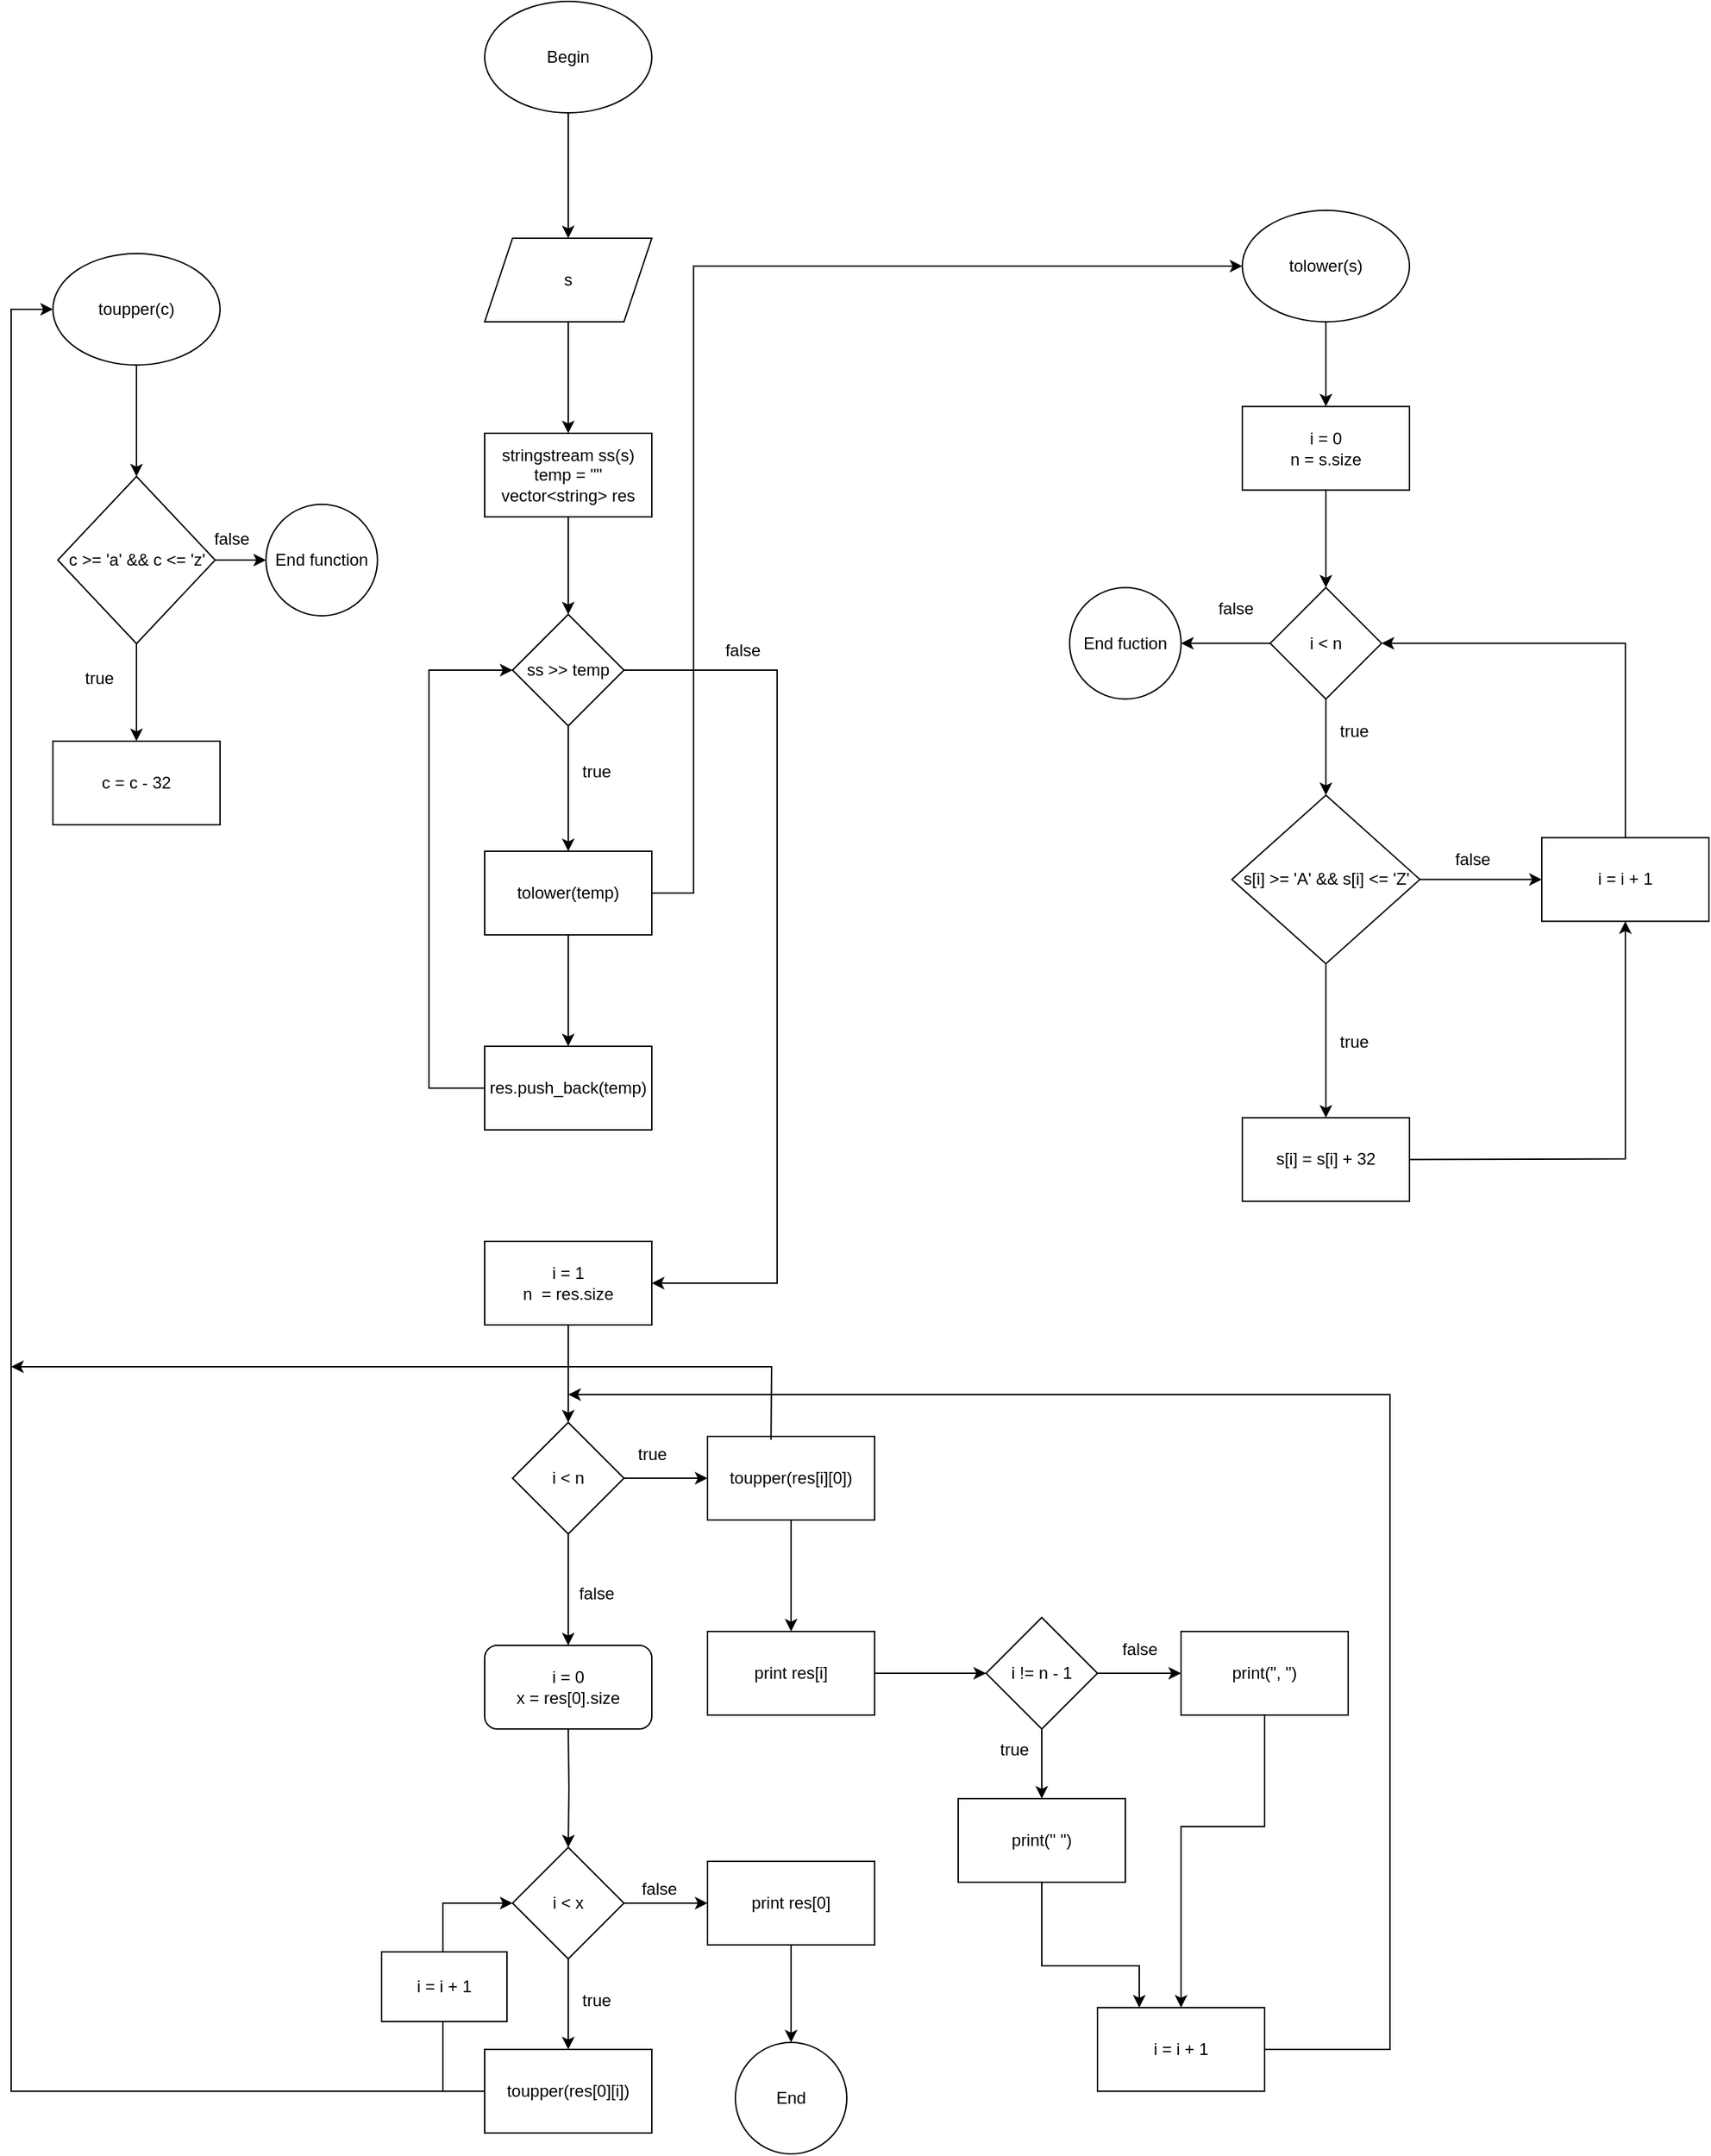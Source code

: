 <mxfile version="22.1.21" type="device">
  <diagram name="Page-1" id="5zLj5Y5tr48tQrBeZHn-">
    <mxGraphModel dx="4731" dy="881" grid="1" gridSize="10" guides="1" tooltips="1" connect="1" arrows="1" fold="1" page="1" pageScale="1" pageWidth="827" pageHeight="1169" math="0" shadow="0">
      <root>
        <mxCell id="0" />
        <mxCell id="1" parent="0" />
        <mxCell id="8-NLuPH6pnUKN8YHv2R4-1" value="" style="edgeStyle=orthogonalEdgeStyle;rounded=0;orthogonalLoop=1;jettySize=auto;html=1;" edge="1" parent="1" source="8-NLuPH6pnUKN8YHv2R4-2" target="8-NLuPH6pnUKN8YHv2R4-5">
          <mxGeometry relative="1" as="geometry" />
        </mxCell>
        <mxCell id="8-NLuPH6pnUKN8YHv2R4-2" value="toupper(c)" style="ellipse;whiteSpace=wrap;html=1;" vertex="1" parent="1">
          <mxGeometry x="-3220" y="311" width="120" height="80" as="geometry" />
        </mxCell>
        <mxCell id="8-NLuPH6pnUKN8YHv2R4-3" value="" style="edgeStyle=orthogonalEdgeStyle;rounded=0;orthogonalLoop=1;jettySize=auto;html=1;" edge="1" parent="1" source="8-NLuPH6pnUKN8YHv2R4-5" target="8-NLuPH6pnUKN8YHv2R4-6">
          <mxGeometry relative="1" as="geometry" />
        </mxCell>
        <mxCell id="8-NLuPH6pnUKN8YHv2R4-4" value="" style="edgeStyle=orthogonalEdgeStyle;rounded=0;orthogonalLoop=1;jettySize=auto;html=1;" edge="1" parent="1" source="8-NLuPH6pnUKN8YHv2R4-5" target="8-NLuPH6pnUKN8YHv2R4-8">
          <mxGeometry relative="1" as="geometry" />
        </mxCell>
        <mxCell id="8-NLuPH6pnUKN8YHv2R4-5" value="c &amp;gt;= &#39;a&#39; &amp;amp;&amp;amp; c &amp;lt;= &#39;z&#39;" style="rhombus;whiteSpace=wrap;html=1;" vertex="1" parent="1">
          <mxGeometry x="-3216.5" y="471" width="113" height="120" as="geometry" />
        </mxCell>
        <mxCell id="8-NLuPH6pnUKN8YHv2R4-6" value="c = c - 32" style="whiteSpace=wrap;html=1;" vertex="1" parent="1">
          <mxGeometry x="-3220" y="661" width="120" height="60" as="geometry" />
        </mxCell>
        <mxCell id="8-NLuPH6pnUKN8YHv2R4-7" value="true" style="text;html=1;align=center;verticalAlign=middle;resizable=0;points=[];autosize=1;strokeColor=none;fillColor=none;" vertex="1" parent="1">
          <mxGeometry x="-3207" y="601" width="40" height="30" as="geometry" />
        </mxCell>
        <mxCell id="8-NLuPH6pnUKN8YHv2R4-8" value="End function" style="ellipse;whiteSpace=wrap;html=1;" vertex="1" parent="1">
          <mxGeometry x="-3067" y="491" width="80" height="80" as="geometry" />
        </mxCell>
        <mxCell id="8-NLuPH6pnUKN8YHv2R4-9" value="false" style="text;html=1;align=center;verticalAlign=middle;resizable=0;points=[];autosize=1;strokeColor=none;fillColor=none;" vertex="1" parent="1">
          <mxGeometry x="-3117" y="501" width="50" height="30" as="geometry" />
        </mxCell>
        <mxCell id="8-NLuPH6pnUKN8YHv2R4-10" value="" style="edgeStyle=orthogonalEdgeStyle;rounded=0;orthogonalLoop=1;jettySize=auto;html=1;" edge="1" parent="1" source="8-NLuPH6pnUKN8YHv2R4-11" target="8-NLuPH6pnUKN8YHv2R4-13">
          <mxGeometry relative="1" as="geometry" />
        </mxCell>
        <mxCell id="8-NLuPH6pnUKN8YHv2R4-11" value="Begin" style="ellipse;whiteSpace=wrap;html=1;" vertex="1" parent="1">
          <mxGeometry x="-2910" y="130" width="120" height="80" as="geometry" />
        </mxCell>
        <mxCell id="8-NLuPH6pnUKN8YHv2R4-12" value="" style="edgeStyle=orthogonalEdgeStyle;rounded=0;orthogonalLoop=1;jettySize=auto;html=1;" edge="1" parent="1" source="8-NLuPH6pnUKN8YHv2R4-13" target="8-NLuPH6pnUKN8YHv2R4-16">
          <mxGeometry relative="1" as="geometry" />
        </mxCell>
        <mxCell id="8-NLuPH6pnUKN8YHv2R4-13" value="s" style="shape=parallelogram;perimeter=parallelogramPerimeter;whiteSpace=wrap;html=1;fixedSize=1;" vertex="1" parent="1">
          <mxGeometry x="-2910" y="300" width="120" height="60" as="geometry" />
        </mxCell>
        <mxCell id="8-NLuPH6pnUKN8YHv2R4-14" value="" style="edgeStyle=orthogonalEdgeStyle;rounded=0;orthogonalLoop=1;jettySize=auto;html=1;" edge="1" parent="1" source="8-NLuPH6pnUKN8YHv2R4-16" target="8-NLuPH6pnUKN8YHv2R4-18">
          <mxGeometry relative="1" as="geometry" />
        </mxCell>
        <mxCell id="8-NLuPH6pnUKN8YHv2R4-16" value="stringstream ss(s)&lt;br&gt;temp = &quot;&quot;&lt;br&gt;vector&amp;lt;string&amp;gt; res" style="whiteSpace=wrap;html=1;" vertex="1" parent="1">
          <mxGeometry x="-2910" y="440" width="120" height="60" as="geometry" />
        </mxCell>
        <mxCell id="8-NLuPH6pnUKN8YHv2R4-17" value="" style="edgeStyle=orthogonalEdgeStyle;rounded=0;orthogonalLoop=1;jettySize=auto;html=1;" edge="1" parent="1" source="8-NLuPH6pnUKN8YHv2R4-18" target="8-NLuPH6pnUKN8YHv2R4-20">
          <mxGeometry relative="1" as="geometry" />
        </mxCell>
        <mxCell id="8-NLuPH6pnUKN8YHv2R4-18" value="ss &amp;gt;&amp;gt; temp" style="rhombus;whiteSpace=wrap;html=1;" vertex="1" parent="1">
          <mxGeometry x="-2890" y="570" width="80" height="80" as="geometry" />
        </mxCell>
        <mxCell id="8-NLuPH6pnUKN8YHv2R4-19" value="" style="edgeStyle=orthogonalEdgeStyle;rounded=0;orthogonalLoop=1;jettySize=auto;html=1;" edge="1" parent="1" source="8-NLuPH6pnUKN8YHv2R4-20" target="8-NLuPH6pnUKN8YHv2R4-22">
          <mxGeometry relative="1" as="geometry" />
        </mxCell>
        <mxCell id="8-NLuPH6pnUKN8YHv2R4-20" value="tolower(temp)" style="whiteSpace=wrap;html=1;" vertex="1" parent="1">
          <mxGeometry x="-2910" y="740" width="120" height="60" as="geometry" />
        </mxCell>
        <mxCell id="8-NLuPH6pnUKN8YHv2R4-22" value="res.push_back(temp)" style="whiteSpace=wrap;html=1;" vertex="1" parent="1">
          <mxGeometry x="-2910" y="880" width="120" height="60" as="geometry" />
        </mxCell>
        <mxCell id="8-NLuPH6pnUKN8YHv2R4-25" value="false" style="text;html=1;align=center;verticalAlign=middle;resizable=0;points=[];autosize=1;strokeColor=none;fillColor=none;" vertex="1" parent="1">
          <mxGeometry x="-2750" y="581" width="50" height="30" as="geometry" />
        </mxCell>
        <mxCell id="8-NLuPH6pnUKN8YHv2R4-26" value="" style="endArrow=classic;html=1;rounded=0;entryX=0;entryY=0.5;entryDx=0;entryDy=0;exitX=0;exitY=0.5;exitDx=0;exitDy=0;" edge="1" parent="1" source="8-NLuPH6pnUKN8YHv2R4-22" target="8-NLuPH6pnUKN8YHv2R4-18">
          <mxGeometry width="50" height="50" relative="1" as="geometry">
            <mxPoint x="-2800" y="750" as="sourcePoint" />
            <mxPoint x="-2750" y="700" as="targetPoint" />
            <Array as="points">
              <mxPoint x="-2950" y="910" />
              <mxPoint x="-2950" y="610" />
            </Array>
          </mxGeometry>
        </mxCell>
        <mxCell id="8-NLuPH6pnUKN8YHv2R4-59" value="" style="edgeStyle=orthogonalEdgeStyle;rounded=0;orthogonalLoop=1;jettySize=auto;html=1;" edge="1" parent="1" source="8-NLuPH6pnUKN8YHv2R4-27" target="8-NLuPH6pnUKN8YHv2R4-58">
          <mxGeometry relative="1" as="geometry" />
        </mxCell>
        <mxCell id="8-NLuPH6pnUKN8YHv2R4-27" value="i = 1&lt;br&gt;n&amp;nbsp; = res.size" style="whiteSpace=wrap;html=1;" vertex="1" parent="1">
          <mxGeometry x="-2910" y="1020" width="120" height="60" as="geometry" />
        </mxCell>
        <mxCell id="8-NLuPH6pnUKN8YHv2R4-32" value="" style="edgeStyle=orthogonalEdgeStyle;rounded=0;orthogonalLoop=1;jettySize=auto;html=1;" edge="1" parent="1" source="8-NLuPH6pnUKN8YHv2R4-33" target="8-NLuPH6pnUKN8YHv2R4-35">
          <mxGeometry relative="1" as="geometry" />
        </mxCell>
        <mxCell id="8-NLuPH6pnUKN8YHv2R4-33" value="tolower(s)" style="ellipse;whiteSpace=wrap;html=1;" vertex="1" parent="1">
          <mxGeometry x="-2366" y="280" width="120" height="80" as="geometry" />
        </mxCell>
        <mxCell id="8-NLuPH6pnUKN8YHv2R4-34" value="" style="edgeStyle=orthogonalEdgeStyle;rounded=0;orthogonalLoop=1;jettySize=auto;html=1;" edge="1" parent="1" source="8-NLuPH6pnUKN8YHv2R4-35" target="8-NLuPH6pnUKN8YHv2R4-38">
          <mxGeometry relative="1" as="geometry" />
        </mxCell>
        <mxCell id="8-NLuPH6pnUKN8YHv2R4-35" value="i = 0&lt;br&gt;n = s.size" style="whiteSpace=wrap;html=1;" vertex="1" parent="1">
          <mxGeometry x="-2366" y="420.75" width="120" height="60" as="geometry" />
        </mxCell>
        <mxCell id="8-NLuPH6pnUKN8YHv2R4-36" value="" style="edgeStyle=orthogonalEdgeStyle;rounded=0;orthogonalLoop=1;jettySize=auto;html=1;" edge="1" parent="1" source="8-NLuPH6pnUKN8YHv2R4-38" target="8-NLuPH6pnUKN8YHv2R4-41">
          <mxGeometry relative="1" as="geometry" />
        </mxCell>
        <mxCell id="8-NLuPH6pnUKN8YHv2R4-37" value="" style="edgeStyle=orthogonalEdgeStyle;rounded=0;orthogonalLoop=1;jettySize=auto;html=1;entryX=1;entryY=0.5;entryDx=0;entryDy=0;" edge="1" parent="1" source="8-NLuPH6pnUKN8YHv2R4-38" target="8-NLuPH6pnUKN8YHv2R4-49">
          <mxGeometry relative="1" as="geometry">
            <mxPoint x="-2373.5" y="591.75" as="targetPoint" />
          </mxGeometry>
        </mxCell>
        <mxCell id="8-NLuPH6pnUKN8YHv2R4-38" value="i &amp;lt; n" style="rhombus;whiteSpace=wrap;html=1;" vertex="1" parent="1">
          <mxGeometry x="-2346" y="550.75" width="80" height="80" as="geometry" />
        </mxCell>
        <mxCell id="8-NLuPH6pnUKN8YHv2R4-39" value="" style="edgeStyle=orthogonalEdgeStyle;rounded=0;orthogonalLoop=1;jettySize=auto;html=1;" edge="1" parent="1" source="8-NLuPH6pnUKN8YHv2R4-41" target="8-NLuPH6pnUKN8YHv2R4-42">
          <mxGeometry relative="1" as="geometry" />
        </mxCell>
        <mxCell id="8-NLuPH6pnUKN8YHv2R4-40" value="" style="edgeStyle=orthogonalEdgeStyle;rounded=0;orthogonalLoop=1;jettySize=auto;html=1;" edge="1" parent="1" source="8-NLuPH6pnUKN8YHv2R4-41" target="8-NLuPH6pnUKN8YHv2R4-44">
          <mxGeometry relative="1" as="geometry" />
        </mxCell>
        <mxCell id="8-NLuPH6pnUKN8YHv2R4-41" value="s[i] &amp;gt;= &#39;A&#39; &amp;amp;&amp;amp; s[i] &amp;lt;= &#39;Z&#39;" style="rhombus;whiteSpace=wrap;html=1;" vertex="1" parent="1">
          <mxGeometry x="-2373.5" y="699.75" width="135" height="121" as="geometry" />
        </mxCell>
        <mxCell id="8-NLuPH6pnUKN8YHv2R4-42" value="s[i] = s[i] + 32" style="whiteSpace=wrap;html=1;" vertex="1" parent="1">
          <mxGeometry x="-2366" y="931.25" width="120" height="60" as="geometry" />
        </mxCell>
        <mxCell id="8-NLuPH6pnUKN8YHv2R4-43" value="true" style="text;html=1;align=center;verticalAlign=middle;resizable=0;points=[];autosize=1;strokeColor=none;fillColor=none;" vertex="1" parent="1">
          <mxGeometry x="-2306" y="861.75" width="40" height="30" as="geometry" />
        </mxCell>
        <mxCell id="8-NLuPH6pnUKN8YHv2R4-44" value="i = i + 1" style="whiteSpace=wrap;html=1;" vertex="1" parent="1">
          <mxGeometry x="-2151" y="730.25" width="120" height="60" as="geometry" />
        </mxCell>
        <mxCell id="8-NLuPH6pnUKN8YHv2R4-45" value="false" style="text;html=1;align=center;verticalAlign=middle;resizable=0;points=[];autosize=1;strokeColor=none;fillColor=none;" vertex="1" parent="1">
          <mxGeometry x="-2226" y="730.75" width="50" height="30" as="geometry" />
        </mxCell>
        <mxCell id="8-NLuPH6pnUKN8YHv2R4-46" value="" style="endArrow=classic;html=1;rounded=0;entryX=1;entryY=0.5;entryDx=0;entryDy=0;exitX=0.5;exitY=0;exitDx=0;exitDy=0;" edge="1" parent="1" source="8-NLuPH6pnUKN8YHv2R4-44" target="8-NLuPH6pnUKN8YHv2R4-38">
          <mxGeometry width="50" height="50" relative="1" as="geometry">
            <mxPoint x="-2246" y="780.75" as="sourcePoint" />
            <mxPoint x="-2196" y="730.75" as="targetPoint" />
            <Array as="points">
              <mxPoint x="-2091" y="590.75" />
            </Array>
          </mxGeometry>
        </mxCell>
        <mxCell id="8-NLuPH6pnUKN8YHv2R4-47" value="" style="endArrow=classic;html=1;rounded=0;entryX=0.5;entryY=1;entryDx=0;entryDy=0;exitX=1;exitY=0.5;exitDx=0;exitDy=0;" edge="1" parent="1" source="8-NLuPH6pnUKN8YHv2R4-42" target="8-NLuPH6pnUKN8YHv2R4-44">
          <mxGeometry width="50" height="50" relative="1" as="geometry">
            <mxPoint x="-2246" y="780.75" as="sourcePoint" />
            <mxPoint x="-2196" y="730.75" as="targetPoint" />
            <Array as="points">
              <mxPoint x="-2091" y="960.75" />
            </Array>
          </mxGeometry>
        </mxCell>
        <mxCell id="8-NLuPH6pnUKN8YHv2R4-48" value="true" style="text;html=1;align=center;verticalAlign=middle;resizable=0;points=[];autosize=1;strokeColor=none;fillColor=none;" vertex="1" parent="1">
          <mxGeometry x="-2306" y="638.75" width="40" height="30" as="geometry" />
        </mxCell>
        <mxCell id="8-NLuPH6pnUKN8YHv2R4-49" value="End fuction" style="ellipse;whiteSpace=wrap;html=1;" vertex="1" parent="1">
          <mxGeometry x="-2490" y="550.75" width="80" height="80" as="geometry" />
        </mxCell>
        <mxCell id="8-NLuPH6pnUKN8YHv2R4-50" value="false" style="text;html=1;align=center;verticalAlign=middle;resizable=0;points=[];autosize=1;strokeColor=none;fillColor=none;" vertex="1" parent="1">
          <mxGeometry x="-2396" y="551" width="50" height="30" as="geometry" />
        </mxCell>
        <mxCell id="8-NLuPH6pnUKN8YHv2R4-52" value="true" style="text;html=1;align=center;verticalAlign=middle;resizable=0;points=[];autosize=1;strokeColor=none;fillColor=none;" vertex="1" parent="1">
          <mxGeometry x="-2850" y="668" width="40" height="30" as="geometry" />
        </mxCell>
        <mxCell id="8-NLuPH6pnUKN8YHv2R4-55" value="" style="endArrow=classic;html=1;rounded=0;entryX=0;entryY=0.5;entryDx=0;entryDy=0;exitX=1;exitY=0.5;exitDx=0;exitDy=0;exitPerimeter=0;" edge="1" parent="1" target="8-NLuPH6pnUKN8YHv2R4-33">
          <mxGeometry width="50" height="50" relative="1" as="geometry">
            <mxPoint x="-2790" y="770" as="sourcePoint" />
            <mxPoint x="-2473" y="230" as="targetPoint" />
            <Array as="points">
              <mxPoint x="-2760" y="770" />
              <mxPoint x="-2760" y="320" />
            </Array>
          </mxGeometry>
        </mxCell>
        <mxCell id="8-NLuPH6pnUKN8YHv2R4-61" value="" style="edgeStyle=orthogonalEdgeStyle;rounded=0;orthogonalLoop=1;jettySize=auto;html=1;" edge="1" parent="1" source="8-NLuPH6pnUKN8YHv2R4-58">
          <mxGeometry relative="1" as="geometry">
            <mxPoint x="-2850" y="1310" as="targetPoint" />
          </mxGeometry>
        </mxCell>
        <mxCell id="8-NLuPH6pnUKN8YHv2R4-78" value="" style="edgeStyle=orthogonalEdgeStyle;rounded=0;orthogonalLoop=1;jettySize=auto;html=1;" edge="1" parent="1" source="8-NLuPH6pnUKN8YHv2R4-58" target="8-NLuPH6pnUKN8YHv2R4-77">
          <mxGeometry relative="1" as="geometry" />
        </mxCell>
        <mxCell id="8-NLuPH6pnUKN8YHv2R4-58" value="i &amp;lt; n" style="rhombus;whiteSpace=wrap;html=1;" vertex="1" parent="1">
          <mxGeometry x="-2890" y="1150" width="80" height="80" as="geometry" />
        </mxCell>
        <mxCell id="8-NLuPH6pnUKN8YHv2R4-63" value="" style="edgeStyle=orthogonalEdgeStyle;rounded=0;orthogonalLoop=1;jettySize=auto;html=1;" edge="1" parent="1" target="8-NLuPH6pnUKN8YHv2R4-62">
          <mxGeometry relative="1" as="geometry">
            <mxPoint x="-2850" y="1370" as="sourcePoint" />
          </mxGeometry>
        </mxCell>
        <mxCell id="8-NLuPH6pnUKN8YHv2R4-66" value="" style="edgeStyle=orthogonalEdgeStyle;rounded=0;orthogonalLoop=1;jettySize=auto;html=1;" edge="1" parent="1" source="8-NLuPH6pnUKN8YHv2R4-62" target="8-NLuPH6pnUKN8YHv2R4-65">
          <mxGeometry relative="1" as="geometry" />
        </mxCell>
        <mxCell id="8-NLuPH6pnUKN8YHv2R4-72" value="" style="edgeStyle=orthogonalEdgeStyle;rounded=0;orthogonalLoop=1;jettySize=auto;html=1;" edge="1" parent="1" source="8-NLuPH6pnUKN8YHv2R4-62" target="8-NLuPH6pnUKN8YHv2R4-71">
          <mxGeometry relative="1" as="geometry" />
        </mxCell>
        <mxCell id="8-NLuPH6pnUKN8YHv2R4-62" value="i &amp;lt; x" style="rhombus;whiteSpace=wrap;html=1;" vertex="1" parent="1">
          <mxGeometry x="-2890" y="1455" width="80" height="80" as="geometry" />
        </mxCell>
        <mxCell id="8-NLuPH6pnUKN8YHv2R4-64" value="i = 0&lt;br&gt;x = res[0].size" style="rounded=1;whiteSpace=wrap;html=1;" vertex="1" parent="1">
          <mxGeometry x="-2910" y="1310" width="120" height="60" as="geometry" />
        </mxCell>
        <mxCell id="8-NLuPH6pnUKN8YHv2R4-65" value="toupper(res[0][i])" style="whiteSpace=wrap;html=1;" vertex="1" parent="1">
          <mxGeometry x="-2910" y="1600" width="120" height="60" as="geometry" />
        </mxCell>
        <mxCell id="8-NLuPH6pnUKN8YHv2R4-67" value="" style="endArrow=classic;html=1;rounded=0;entryX=0;entryY=0.5;entryDx=0;entryDy=0;" edge="1" parent="1" target="8-NLuPH6pnUKN8YHv2R4-62">
          <mxGeometry width="50" height="50" relative="1" as="geometry">
            <mxPoint x="-2910" y="1630" as="sourcePoint" />
            <mxPoint x="-2790" y="1340" as="targetPoint" />
            <Array as="points">
              <mxPoint x="-2940" y="1630" />
              <mxPoint x="-2940" y="1495" />
            </Array>
          </mxGeometry>
        </mxCell>
        <mxCell id="8-NLuPH6pnUKN8YHv2R4-68" value="" style="endArrow=classic;html=1;rounded=0;entryX=0;entryY=0.5;entryDx=0;entryDy=0;exitX=0;exitY=0.5;exitDx=0;exitDy=0;" edge="1" parent="1" source="8-NLuPH6pnUKN8YHv2R4-65" target="8-NLuPH6pnUKN8YHv2R4-2">
          <mxGeometry width="50" height="50" relative="1" as="geometry">
            <mxPoint x="-2990" y="620" as="sourcePoint" />
            <mxPoint x="-2940" y="570" as="targetPoint" />
            <Array as="points">
              <mxPoint x="-3250" y="1630" />
              <mxPoint x="-3250" y="351" />
            </Array>
          </mxGeometry>
        </mxCell>
        <mxCell id="8-NLuPH6pnUKN8YHv2R4-69" value="i = i + 1" style="rounded=0;whiteSpace=wrap;html=1;" vertex="1" parent="1">
          <mxGeometry x="-2984" y="1530" width="90" height="50" as="geometry" />
        </mxCell>
        <mxCell id="8-NLuPH6pnUKN8YHv2R4-70" value="true" style="text;html=1;align=center;verticalAlign=middle;resizable=0;points=[];autosize=1;strokeColor=none;fillColor=none;" vertex="1" parent="1">
          <mxGeometry x="-2850" y="1550" width="40" height="30" as="geometry" />
        </mxCell>
        <mxCell id="8-NLuPH6pnUKN8YHv2R4-75" value="" style="edgeStyle=orthogonalEdgeStyle;rounded=0;orthogonalLoop=1;jettySize=auto;html=1;" edge="1" parent="1" source="8-NLuPH6pnUKN8YHv2R4-71" target="8-NLuPH6pnUKN8YHv2R4-74">
          <mxGeometry relative="1" as="geometry" />
        </mxCell>
        <mxCell id="8-NLuPH6pnUKN8YHv2R4-71" value="print res[0]" style="whiteSpace=wrap;html=1;" vertex="1" parent="1">
          <mxGeometry x="-2750" y="1465" width="120" height="60" as="geometry" />
        </mxCell>
        <mxCell id="8-NLuPH6pnUKN8YHv2R4-73" value="false" style="text;html=1;align=center;verticalAlign=middle;resizable=0;points=[];autosize=1;strokeColor=none;fillColor=none;" vertex="1" parent="1">
          <mxGeometry x="-2810" y="1470" width="50" height="30" as="geometry" />
        </mxCell>
        <mxCell id="8-NLuPH6pnUKN8YHv2R4-74" value="End" style="ellipse;whiteSpace=wrap;html=1;" vertex="1" parent="1">
          <mxGeometry x="-2730" y="1595" width="80" height="80" as="geometry" />
        </mxCell>
        <mxCell id="8-NLuPH6pnUKN8YHv2R4-76" value="false" style="text;html=1;align=center;verticalAlign=middle;resizable=0;points=[];autosize=1;strokeColor=none;fillColor=none;" vertex="1" parent="1">
          <mxGeometry x="-2855" y="1258" width="50" height="30" as="geometry" />
        </mxCell>
        <mxCell id="8-NLuPH6pnUKN8YHv2R4-85" value="" style="edgeStyle=orthogonalEdgeStyle;rounded=0;orthogonalLoop=1;jettySize=auto;html=1;" edge="1" parent="1" source="8-NLuPH6pnUKN8YHv2R4-77" target="8-NLuPH6pnUKN8YHv2R4-84">
          <mxGeometry relative="1" as="geometry" />
        </mxCell>
        <mxCell id="8-NLuPH6pnUKN8YHv2R4-77" value="toupper(res[i][0])" style="whiteSpace=wrap;html=1;" vertex="1" parent="1">
          <mxGeometry x="-2750" y="1160" width="120" height="60" as="geometry" />
        </mxCell>
        <mxCell id="8-NLuPH6pnUKN8YHv2R4-80" value="true" style="text;html=1;align=center;verticalAlign=middle;resizable=0;points=[];autosize=1;strokeColor=none;fillColor=none;" vertex="1" parent="1">
          <mxGeometry x="-2810" y="1158" width="40" height="30" as="geometry" />
        </mxCell>
        <mxCell id="8-NLuPH6pnUKN8YHv2R4-83" value="" style="endArrow=classic;html=1;rounded=0;exitX=0.38;exitY=0.04;exitDx=0;exitDy=0;exitPerimeter=0;" edge="1" parent="1" source="8-NLuPH6pnUKN8YHv2R4-77">
          <mxGeometry width="50" height="50" relative="1" as="geometry">
            <mxPoint x="-2900" y="910" as="sourcePoint" />
            <mxPoint x="-3250" y="1110" as="targetPoint" />
            <Array as="points">
              <mxPoint x="-2704" y="1110" />
            </Array>
          </mxGeometry>
        </mxCell>
        <mxCell id="8-NLuPH6pnUKN8YHv2R4-87" value="" style="edgeStyle=orthogonalEdgeStyle;rounded=0;orthogonalLoop=1;jettySize=auto;html=1;" edge="1" parent="1" source="8-NLuPH6pnUKN8YHv2R4-84" target="8-NLuPH6pnUKN8YHv2R4-86">
          <mxGeometry relative="1" as="geometry" />
        </mxCell>
        <mxCell id="8-NLuPH6pnUKN8YHv2R4-84" value="print res[i]" style="whiteSpace=wrap;html=1;" vertex="1" parent="1">
          <mxGeometry x="-2750" y="1300" width="120" height="60" as="geometry" />
        </mxCell>
        <mxCell id="8-NLuPH6pnUKN8YHv2R4-89" value="" style="edgeStyle=orthogonalEdgeStyle;rounded=0;orthogonalLoop=1;jettySize=auto;html=1;" edge="1" parent="1" source="8-NLuPH6pnUKN8YHv2R4-86" target="8-NLuPH6pnUKN8YHv2R4-88">
          <mxGeometry relative="1" as="geometry" />
        </mxCell>
        <mxCell id="8-NLuPH6pnUKN8YHv2R4-92" value="" style="edgeStyle=orthogonalEdgeStyle;rounded=0;orthogonalLoop=1;jettySize=auto;html=1;" edge="1" parent="1" source="8-NLuPH6pnUKN8YHv2R4-86" target="8-NLuPH6pnUKN8YHv2R4-91">
          <mxGeometry relative="1" as="geometry" />
        </mxCell>
        <mxCell id="8-NLuPH6pnUKN8YHv2R4-86" value="i != n - 1" style="rhombus;whiteSpace=wrap;html=1;" vertex="1" parent="1">
          <mxGeometry x="-2550" y="1290" width="80" height="80" as="geometry" />
        </mxCell>
        <mxCell id="8-NLuPH6pnUKN8YHv2R4-88" value="print(&quot; &quot;)" style="whiteSpace=wrap;html=1;" vertex="1" parent="1">
          <mxGeometry x="-2570" y="1420" width="120" height="60" as="geometry" />
        </mxCell>
        <mxCell id="8-NLuPH6pnUKN8YHv2R4-90" value="true" style="text;html=1;align=center;verticalAlign=middle;resizable=0;points=[];autosize=1;strokeColor=none;fillColor=none;" vertex="1" parent="1">
          <mxGeometry x="-2550" y="1370" width="40" height="30" as="geometry" />
        </mxCell>
        <mxCell id="8-NLuPH6pnUKN8YHv2R4-91" value="print(&quot;, &quot;)" style="whiteSpace=wrap;html=1;" vertex="1" parent="1">
          <mxGeometry x="-2410" y="1300" width="120" height="60" as="geometry" />
        </mxCell>
        <mxCell id="8-NLuPH6pnUKN8YHv2R4-93" value="false" style="text;html=1;align=center;verticalAlign=middle;resizable=0;points=[];autosize=1;strokeColor=none;fillColor=none;" vertex="1" parent="1">
          <mxGeometry x="-2465" y="1298" width="50" height="30" as="geometry" />
        </mxCell>
        <mxCell id="8-NLuPH6pnUKN8YHv2R4-94" value="i = i + 1" style="rounded=0;whiteSpace=wrap;html=1;" vertex="1" parent="1">
          <mxGeometry x="-2470" y="1570" width="120" height="60" as="geometry" />
        </mxCell>
        <mxCell id="8-NLuPH6pnUKN8YHv2R4-95" value="" style="endArrow=classic;html=1;rounded=0;entryX=0.25;entryY=0;entryDx=0;entryDy=0;exitX=0.5;exitY=1;exitDx=0;exitDy=0;" edge="1" parent="1" source="8-NLuPH6pnUKN8YHv2R4-88" target="8-NLuPH6pnUKN8YHv2R4-94">
          <mxGeometry width="50" height="50" relative="1" as="geometry">
            <mxPoint x="-2420" y="1310" as="sourcePoint" />
            <mxPoint x="-2370" y="1260" as="targetPoint" />
            <Array as="points">
              <mxPoint x="-2510" y="1540" />
              <mxPoint x="-2440" y="1540" />
            </Array>
          </mxGeometry>
        </mxCell>
        <mxCell id="8-NLuPH6pnUKN8YHv2R4-96" value="" style="endArrow=classic;html=1;rounded=0;entryX=0.5;entryY=0;entryDx=0;entryDy=0;exitX=0.5;exitY=1;exitDx=0;exitDy=0;" edge="1" parent="1" source="8-NLuPH6pnUKN8YHv2R4-91" target="8-NLuPH6pnUKN8YHv2R4-94">
          <mxGeometry width="50" height="50" relative="1" as="geometry">
            <mxPoint x="-2420" y="1310" as="sourcePoint" />
            <mxPoint x="-2370" y="1260" as="targetPoint" />
            <Array as="points">
              <mxPoint x="-2350" y="1440" />
              <mxPoint x="-2410" y="1440" />
            </Array>
          </mxGeometry>
        </mxCell>
        <mxCell id="8-NLuPH6pnUKN8YHv2R4-97" value="" style="endArrow=classic;html=1;rounded=0;exitX=1;exitY=0.5;exitDx=0;exitDy=0;" edge="1" parent="1" source="8-NLuPH6pnUKN8YHv2R4-94">
          <mxGeometry width="50" height="50" relative="1" as="geometry">
            <mxPoint x="-2680" y="1520" as="sourcePoint" />
            <mxPoint x="-2850" y="1130" as="targetPoint" />
            <Array as="points">
              <mxPoint x="-2260" y="1600" />
              <mxPoint x="-2260" y="1130" />
            </Array>
          </mxGeometry>
        </mxCell>
        <mxCell id="8-NLuPH6pnUKN8YHv2R4-98" value="" style="endArrow=classic;html=1;rounded=0;entryX=1;entryY=0.5;entryDx=0;entryDy=0;exitX=1;exitY=0.5;exitDx=0;exitDy=0;" edge="1" parent="1" source="8-NLuPH6pnUKN8YHv2R4-18" target="8-NLuPH6pnUKN8YHv2R4-27">
          <mxGeometry width="50" height="50" relative="1" as="geometry">
            <mxPoint x="-2810" y="770" as="sourcePoint" />
            <mxPoint x="-2760" y="720" as="targetPoint" />
            <Array as="points">
              <mxPoint x="-2700" y="610" />
              <mxPoint x="-2700" y="1050" />
            </Array>
          </mxGeometry>
        </mxCell>
      </root>
    </mxGraphModel>
  </diagram>
</mxfile>
